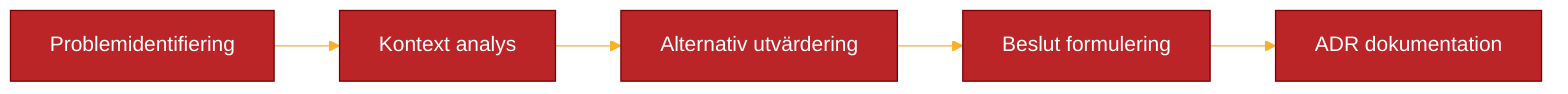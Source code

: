 ---
config:
  theme: 'base'
  themeVariables:
    primaryColor: '#BB2528'
    primaryTextColor: '#fff'
    primaryBorderColor: '#7C0000'
    lineColor: '#F8B229'
    secondaryColor: '#006100'
    tertiaryColor: '#fff'
---
graph LR
    A[Problemidentifiering] --> B[Kontext analys]
    B --> C[Alternativ utvärdering]
    C --> D[Beslut formulering]
    D --> E[ADR dokumentation]